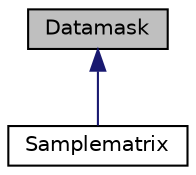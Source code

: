 digraph "Datamask"
{
  edge [fontname="Helvetica",fontsize="10",labelfontname="Helvetica",labelfontsize="10"];
  node [fontname="Helvetica",fontsize="10",shape=record];
  Node1 [label="Datamask",height=0.2,width=0.4,color="black", fillcolor="grey75", style="filled", fontcolor="black"];
  Node1 -> Node2 [dir="back",color="midnightblue",fontsize="10",style="solid"];
  Node2 [label="Samplematrix",height=0.2,width=0.4,color="black", fillcolor="white", style="filled",URL="$class_samplematrix.html",tooltip="A child of the Matrix class as booleans. Used for determining where to sample species from..."];
}

